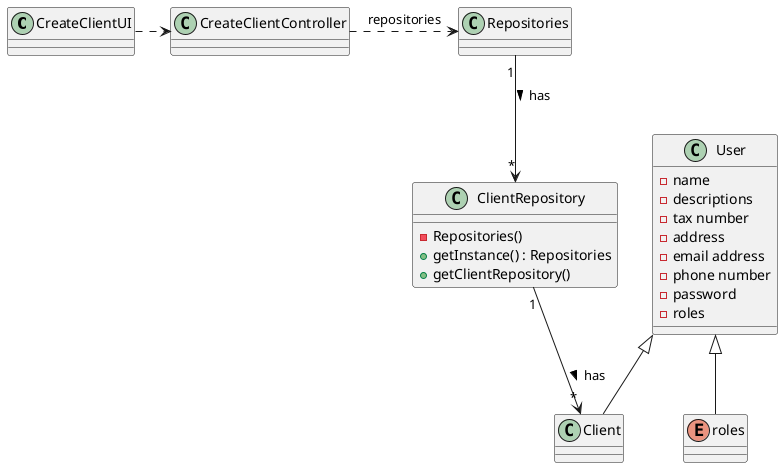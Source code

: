 @startuml
'skinparam monochrome true
skinparam packageStyle rectangle
skinparam shadowing false
skinparam linetype polyline
'skinparam linetype orto

skinparam classAttributeIconSize "2"
class CreateClientUI{
}

enum roles extends User{

}


class ClientRepository {
    - Repositories()
    + getInstance() : Repositories
    + getClientRepository()
}

class User{
   - name
   - descriptions
   - tax number
   - address
   - email address
   - phone number
   - password
   - roles
}
class Client extends User{
}
class CreateClientController{
}


CreateClientUI .> CreateClientController
CreateClientController .> Repositories : repositories
Repositories "1" --> "*" ClientRepository : has >
ClientRepository "1" --> "*" Client : has >

@enduml